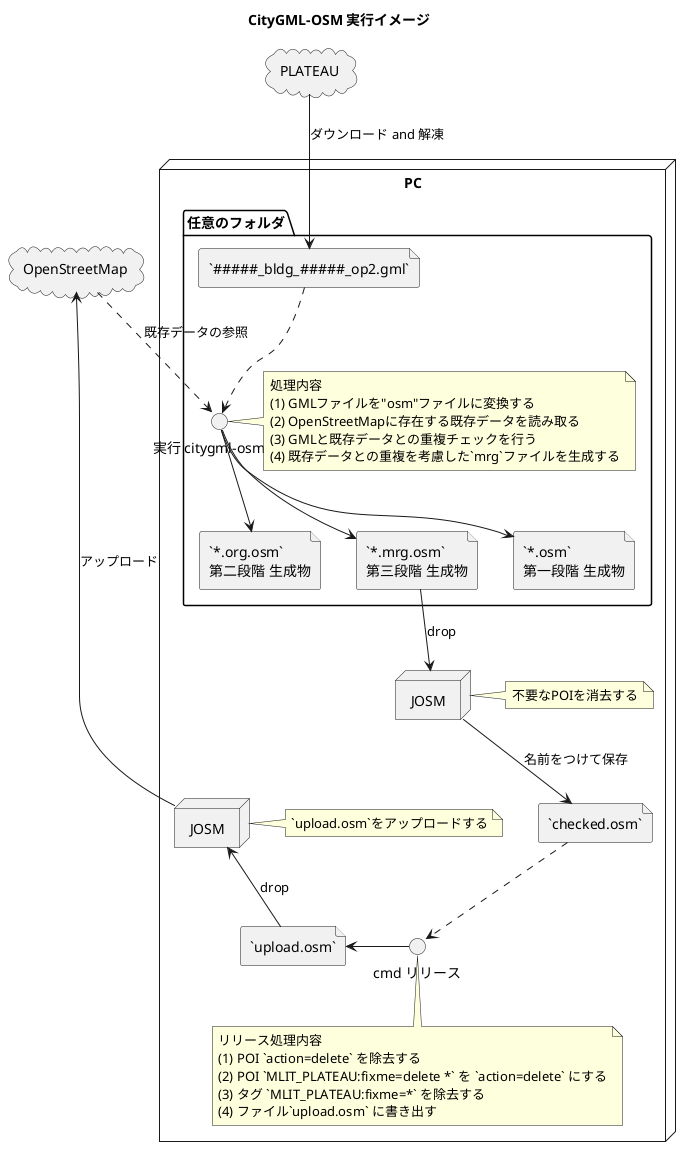 @startuml
title CityGML-OSM 実行イメージ

cloud OpenStreetMap

cloud PLATEAU

node PC {

 folder 任意のフォルダ {
  file "`#####_bldg_#####_op2.gml`" as gml
  () "実行 citygml-osm.jar" as run
  note right of run
  	処理内容
  	(1) GMLファイルを"osm"ファイルに変換する
  	(2) OpenStreetMapに存在する既存データを読み取る
  	(3) GMLと既存データとの重複チェックを行う
  	(4) 既存データとの重複を考慮した`mrg`ファイルを生成する
  end note
  file "`*.osm`\n第一段階 生成物" as osm
  file "`*.org.osm`\n第二段階 生成物" as org
  file "`*.mrg.osm`\n第三段階 生成物" as mrg
  PLATEAU --> gml : ダウンロード and 解凍
  OpenStreetMap ..> run : 既存データの参照
  gml ..> run
  run --> osm
  run --> org
  run --> mrg
 }

  node JOSM
  mrg --> JOSM : drop

  note right of JOSM
	不要なPOIを消去する
  end note

  () "cmd リリース" as 4th
  file "`checked.osm`" as checked
  JOSM --> checked : 名前をつけて保存
  checked ..> 4th
  note bottom of 4th
	リリース処理内容
	(1) POI `action=delete` を除去する
	(2) POI `MLIT_PLATEAU:fixme=delete *` を `action=delete` にする
	(3) タグ `MLIT_PLATEAU:fixme=*` を除去する
	(4) ファイル`upload.osm` に書き出す
  end note

  file "`upload.osm`" as upload
  node "JOSM" as JOSM2

  4th -> upload
  JOSM2 <-- upload : drop

  note right of JOSM2
	`upload.osm`をアップロードする
  end note
}

OpenStreetMap <-- JOSM2 : アップロード

@enduml